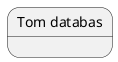 @startuml

!ifdef GIT_COMMIT
legend top
asdfasdf
end legend
!endif


state "Tom databas" as EmptyDatabase

@enduml